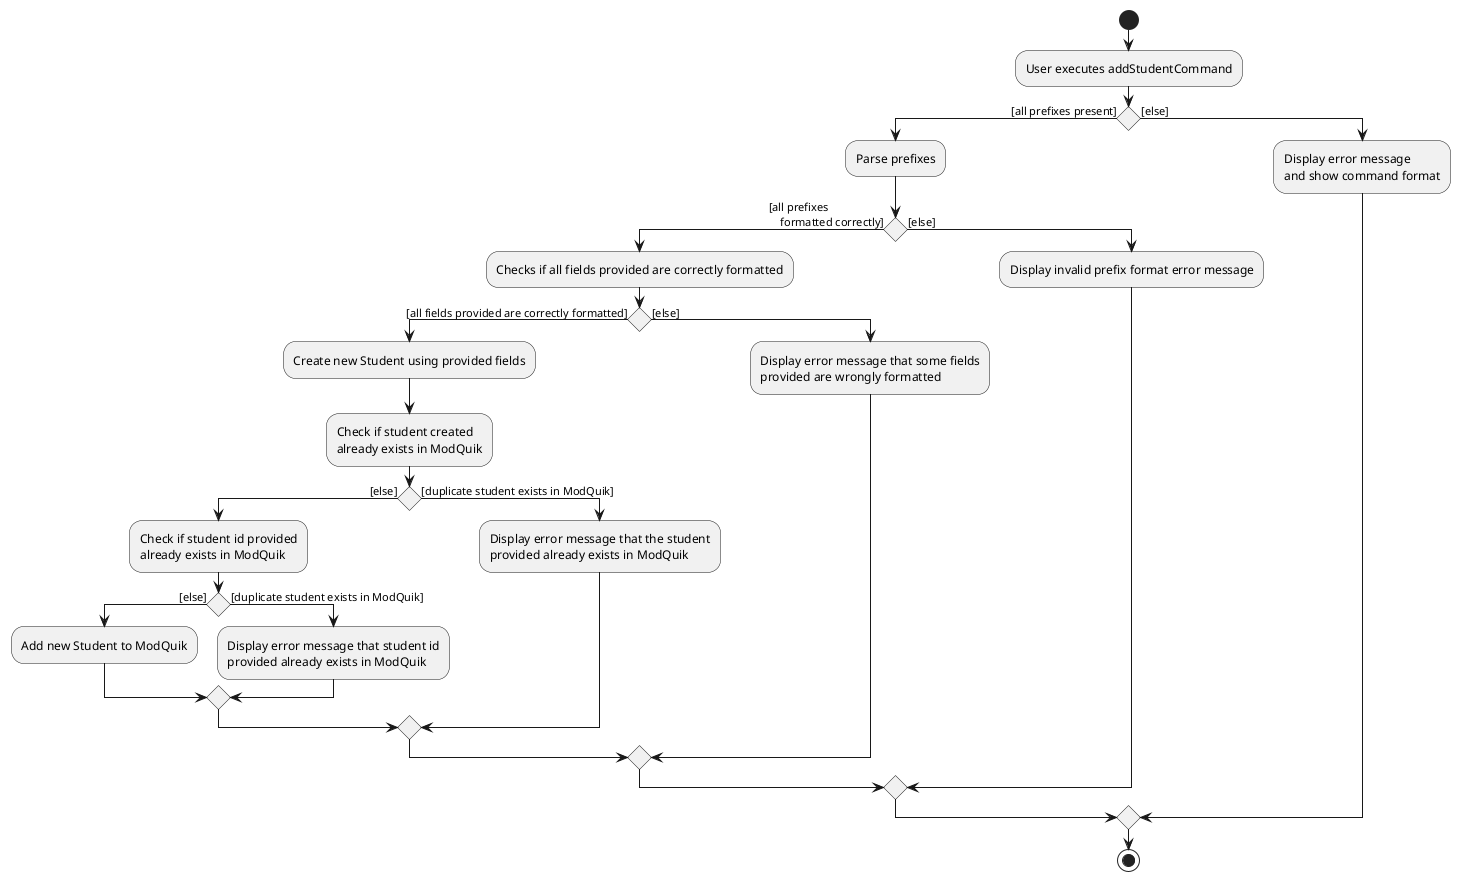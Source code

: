 @startuml
start
:User executes addStudentCommand;

if () then ([all prefixes present])
    :Parse prefixes;
    if () then ([all prefixes
    formatted correctly])
        :Checks if all fields provided are correctly formatted;
        if () then ([all fields provided are correctly formatted])
            :Create new Student using provided fields;
            :Check if student created
            already exists in ModQuik;
            if() then ([else])
                :Check if student id provided
                already exists in ModQuik;
                if() then ([else])
                    :Add new Student to ModQuik;
                else ([duplicate student exists in ModQuik])
                    :Display error message that student id
                    provided already exists in ModQuik;
                endif
            else ([duplicate student exists in ModQuik])
                :Display error message that the student
                provided already exists in ModQuik;
            endif
        else ([else])
            :Display error message that some fields
            provided are wrongly formatted;
        endif
    else ([else])
        :Display invalid prefix format error message;
    endif
else ([else])
    :Display error message
    and show command format;
endif
stop
@enduml

